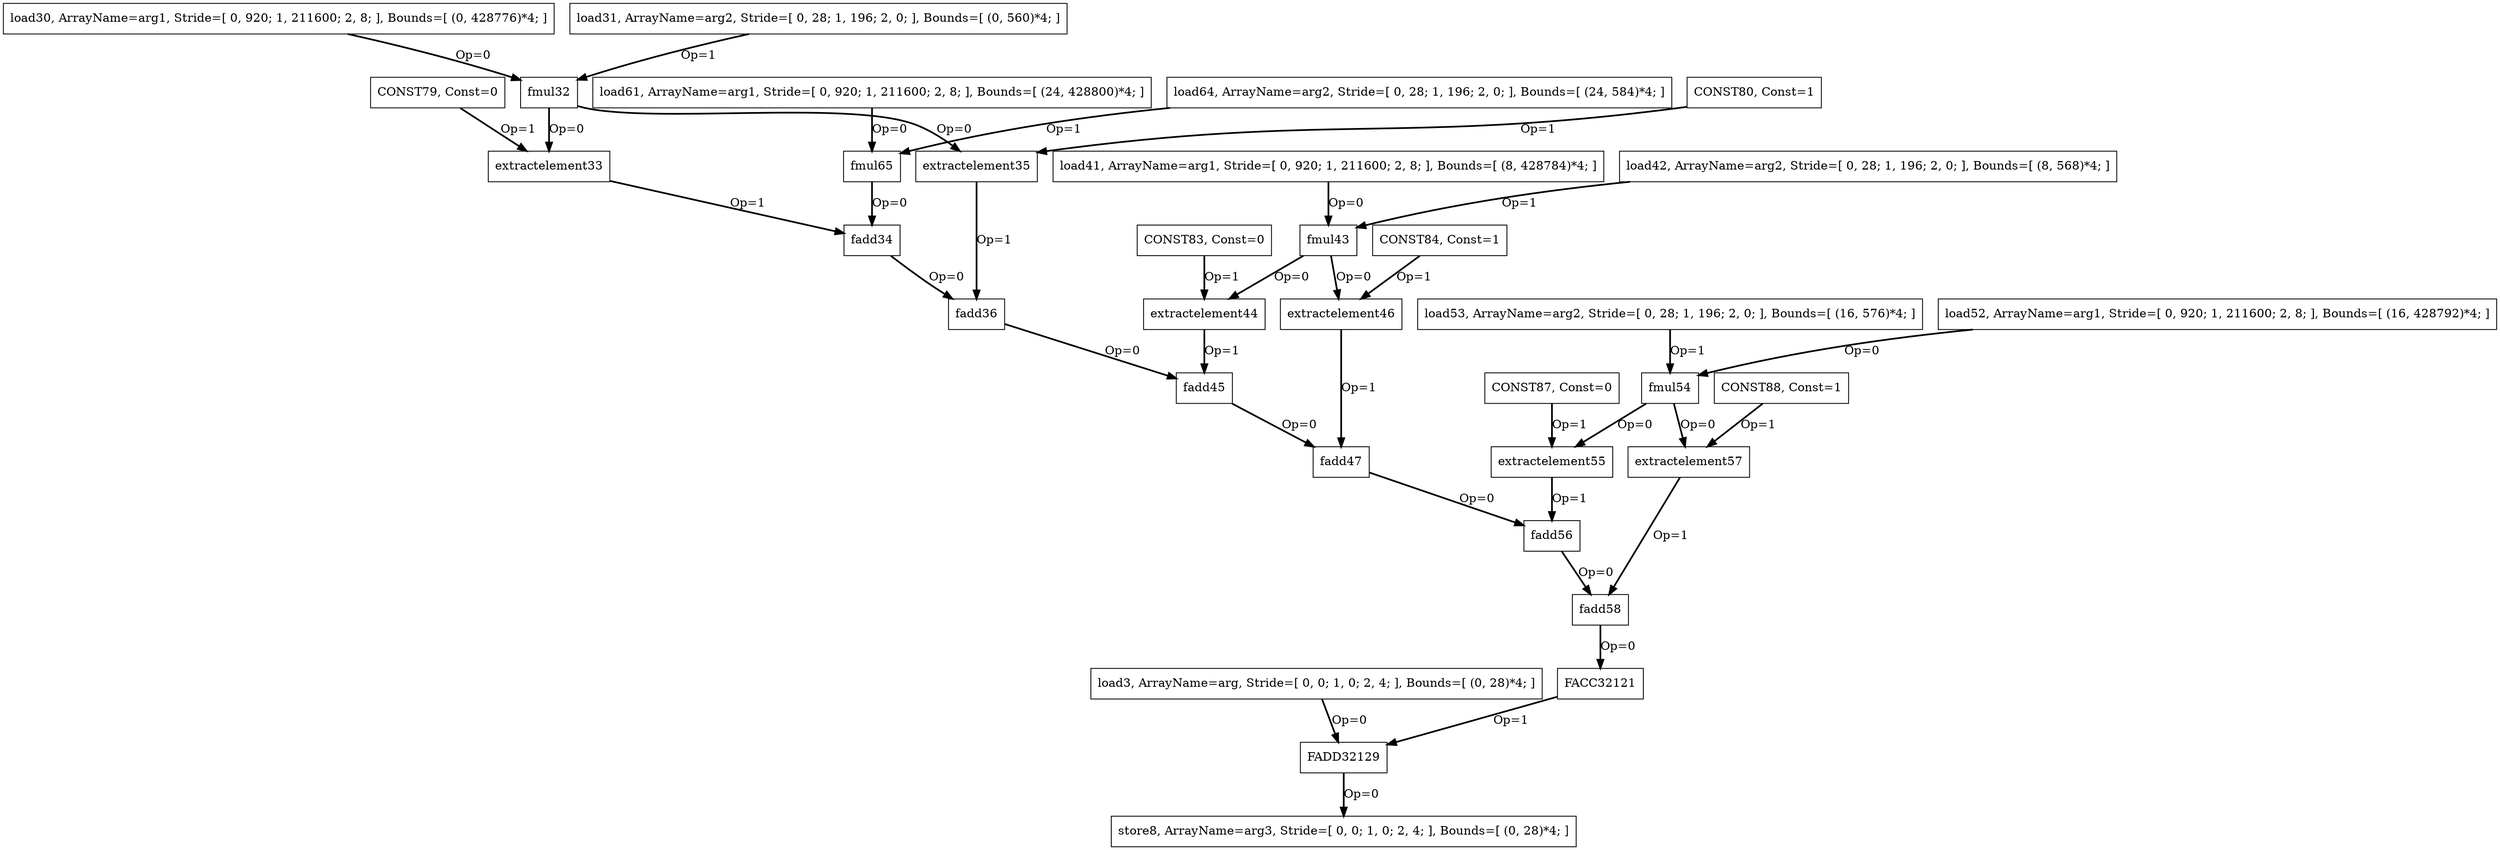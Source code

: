 Digraph G {
load3[label = "load3, ArrayName=arg, Stride=[ 0, 0; 1, 0; 2, 4; ], Bounds=[ (0, 28)*4; ]", shape = box, color = black];
store8[label = "store8, ArrayName=arg3, Stride=[ 0, 0; 1, 0; 2, 4; ], Bounds=[ (0, 28)*4; ]", shape = box, color = black];
load30[label = "load30, ArrayName=arg1, Stride=[ 0, 920; 1, 211600; 2, 8; ], Bounds=[ (0, 428776)*4; ]", shape = box, color = black];
load31[label = "load31, ArrayName=arg2, Stride=[ 0, 28; 1, 196; 2, 0; ], Bounds=[ (0, 560)*4; ]", shape = box, color = black];
fmul32[label = "fmul32", shape = box, color = black];
extractelement33[label = "extractelement33", shape = box, color = black];
fadd34[label = "fadd34", shape = box, color = black];
extractelement35[label = "extractelement35", shape = box, color = black];
fadd36[label = "fadd36", shape = box, color = black];
load41[label = "load41, ArrayName=arg1, Stride=[ 0, 920; 1, 211600; 2, 8; ], Bounds=[ (8, 428784)*4; ]", shape = box, color = black];
load42[label = "load42, ArrayName=arg2, Stride=[ 0, 28; 1, 196; 2, 0; ], Bounds=[ (8, 568)*4; ]", shape = box, color = black];
fmul43[label = "fmul43", shape = box, color = black];
extractelement44[label = "extractelement44", shape = box, color = black];
fadd45[label = "fadd45", shape = box, color = black];
extractelement46[label = "extractelement46", shape = box, color = black];
fadd47[label = "fadd47", shape = box, color = black];
load52[label = "load52, ArrayName=arg1, Stride=[ 0, 920; 1, 211600; 2, 8; ], Bounds=[ (16, 428792)*4; ]", shape = box, color = black];
load53[label = "load53, ArrayName=arg2, Stride=[ 0, 28; 1, 196; 2, 0; ], Bounds=[ (16, 576)*4; ]", shape = box, color = black];
fmul54[label = "fmul54", shape = box, color = black];
extractelement55[label = "extractelement55", shape = box, color = black];
fadd56[label = "fadd56", shape = box, color = black];
extractelement57[label = "extractelement57", shape = box, color = black];
fadd58[label = "fadd58", shape = box, color = black];
load61[label = "load61, ArrayName=arg1, Stride=[ 0, 920; 1, 211600; 2, 8; ], Bounds=[ (24, 428800)*4; ]", shape = box, color = black];
load64[label = "load64, ArrayName=arg2, Stride=[ 0, 28; 1, 196; 2, 0; ], Bounds=[ (24, 584)*4; ]", shape = box, color = black];
fmul65[label = "fmul65", shape = box, color = black];
CONST79[label = "CONST79, Const=0", shape = box, color = black];
CONST80[label = "CONST80, Const=1", shape = box, color = black];
CONST83[label = "CONST83, Const=0", shape = box, color = black];
CONST84[label = "CONST84, Const=1", shape = box, color = black];
CONST87[label = "CONST87, Const=0", shape = box, color = black];
CONST88[label = "CONST88, Const=1", shape = box, color = black];
FACC32121[label = "FACC32121", shape = box, color = black];
FADD32129[label = "FADD32129", shape = box, color = black];
load30 -> fmul32[color = black, style = bold, label = "Op=0"];
load31 -> fmul32[color = black, style = bold, label = "Op=1"];
fmul32 -> extractelement35[color = black, style = bold, label = "Op=0"];
fmul32 -> extractelement33[color = black, style = bold, label = "Op=0"];
CONST79 -> extractelement33[color = black, style = bold, label = "Op=1"];
extractelement33 -> fadd34[color = black, style = bold, label = "Op=1"];
fadd34 -> fadd36[color = black, style = bold, label = "Op=0"];
CONST80 -> extractelement35[color = black, style = bold, label = "Op=1"];
extractelement35 -> fadd36[color = black, style = bold, label = "Op=1"];
fadd36 -> fadd45[color = black, style = bold, label = "Op=0"];
load41 -> fmul43[color = black, style = bold, label = "Op=0"];
load42 -> fmul43[color = black, style = bold, label = "Op=1"];
fmul43 -> extractelement46[color = black, style = bold, label = "Op=0"];
fmul43 -> extractelement44[color = black, style = bold, label = "Op=0"];
CONST83 -> extractelement44[color = black, style = bold, label = "Op=1"];
extractelement44 -> fadd45[color = black, style = bold, label = "Op=1"];
fadd45 -> fadd47[color = black, style = bold, label = "Op=0"];
CONST84 -> extractelement46[color = black, style = bold, label = "Op=1"];
extractelement46 -> fadd47[color = black, style = bold, label = "Op=1"];
fadd47 -> fadd56[color = black, style = bold, label = "Op=0"];
load52 -> fmul54[color = black, style = bold, label = "Op=0"];
load53 -> fmul54[color = black, style = bold, label = "Op=1"];
fmul54 -> extractelement57[color = black, style = bold, label = "Op=0"];
fmul54 -> extractelement55[color = black, style = bold, label = "Op=0"];
CONST87 -> extractelement55[color = black, style = bold, label = "Op=1"];
extractelement55 -> fadd56[color = black, style = bold, label = "Op=1"];
fadd56 -> fadd58[color = black, style = bold, label = "Op=0"];
CONST88 -> extractelement57[color = black, style = bold, label = "Op=1"];
extractelement57 -> fadd58[color = black, style = bold, label = "Op=1"];
load61 -> fmul65[color = black, style = bold, label = "Op=0"];
load64 -> fmul65[color = black, style = bold, label = "Op=1"];
fmul65 -> fadd34[color = black, style = bold, label = "Op=0"];
fadd58 -> FACC32121[color = black, style = bold, label = "Op=0"];
FADD32129 -> store8[color = black, style = bold, label = "Op=0"];
load3 -> FADD32129[color = black, style = bold, label = "Op=0"];
FACC32121 -> FADD32129[color = black, style = bold, label = "Op=1"];
}
